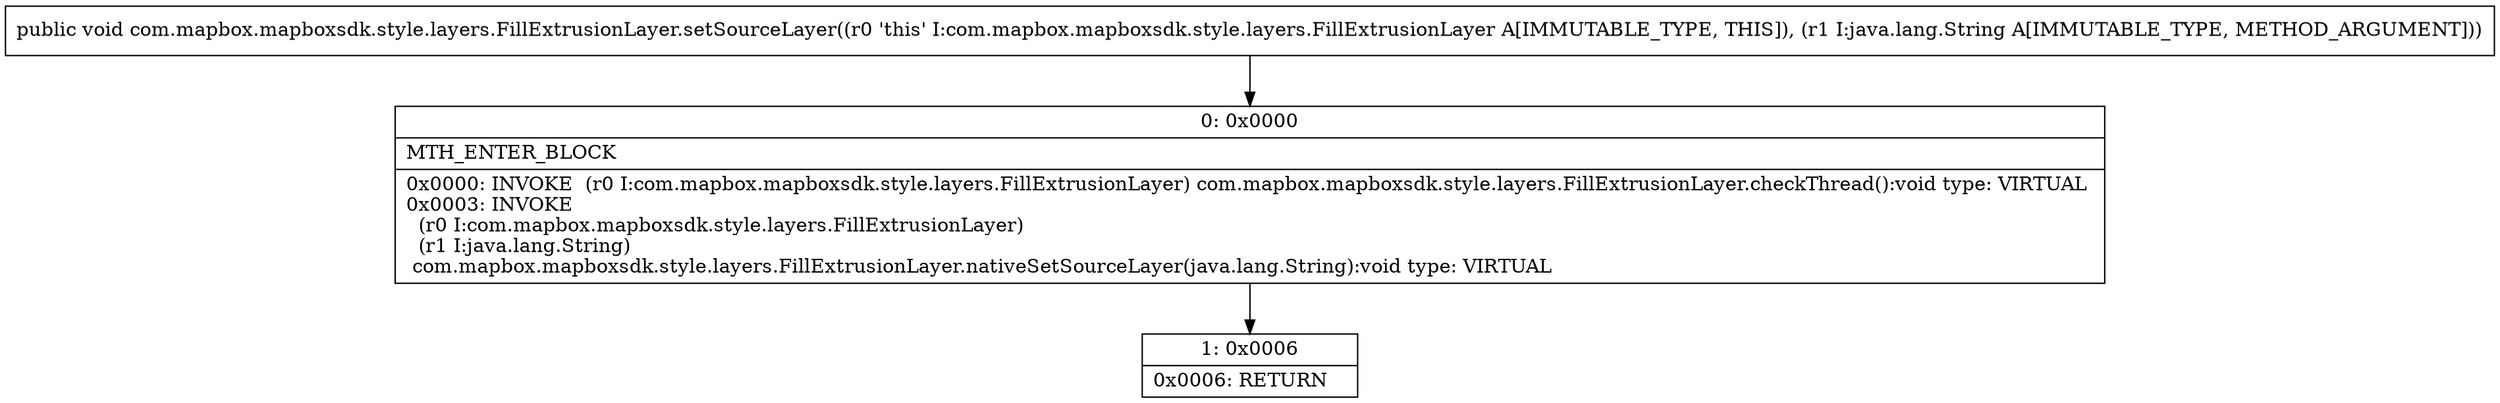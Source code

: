 digraph "CFG forcom.mapbox.mapboxsdk.style.layers.FillExtrusionLayer.setSourceLayer(Ljava\/lang\/String;)V" {
Node_0 [shape=record,label="{0\:\ 0x0000|MTH_ENTER_BLOCK\l|0x0000: INVOKE  (r0 I:com.mapbox.mapboxsdk.style.layers.FillExtrusionLayer) com.mapbox.mapboxsdk.style.layers.FillExtrusionLayer.checkThread():void type: VIRTUAL \l0x0003: INVOKE  \l  (r0 I:com.mapbox.mapboxsdk.style.layers.FillExtrusionLayer)\l  (r1 I:java.lang.String)\l com.mapbox.mapboxsdk.style.layers.FillExtrusionLayer.nativeSetSourceLayer(java.lang.String):void type: VIRTUAL \l}"];
Node_1 [shape=record,label="{1\:\ 0x0006|0x0006: RETURN   \l}"];
MethodNode[shape=record,label="{public void com.mapbox.mapboxsdk.style.layers.FillExtrusionLayer.setSourceLayer((r0 'this' I:com.mapbox.mapboxsdk.style.layers.FillExtrusionLayer A[IMMUTABLE_TYPE, THIS]), (r1 I:java.lang.String A[IMMUTABLE_TYPE, METHOD_ARGUMENT])) }"];
MethodNode -> Node_0;
Node_0 -> Node_1;
}

